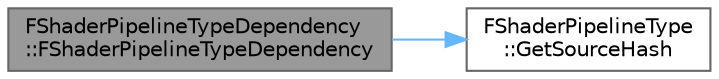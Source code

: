 digraph "FShaderPipelineTypeDependency::FShaderPipelineTypeDependency"
{
 // INTERACTIVE_SVG=YES
 // LATEX_PDF_SIZE
  bgcolor="transparent";
  edge [fontname=Helvetica,fontsize=10,labelfontname=Helvetica,labelfontsize=10];
  node [fontname=Helvetica,fontsize=10,shape=box,height=0.2,width=0.4];
  rankdir="LR";
  Node1 [id="Node000001",label="FShaderPipelineTypeDependency\l::FShaderPipelineTypeDependency",height=0.2,width=0.4,color="gray40", fillcolor="grey60", style="filled", fontcolor="black",tooltip=" "];
  Node1 -> Node2 [id="edge1_Node000001_Node000002",color="steelblue1",style="solid",tooltip=" "];
  Node2 [id="Node000002",label="FShaderPipelineType\l::GetSourceHash",height=0.2,width=0.4,color="grey40", fillcolor="white", style="filled",URL="$d8/dfe/classFShaderPipelineType.html#a79d3020d434fd69f7899b50d2d4c92f9",tooltip="Calculates a Hash based on this shader pipeline type stages' source code and includes."];
}
